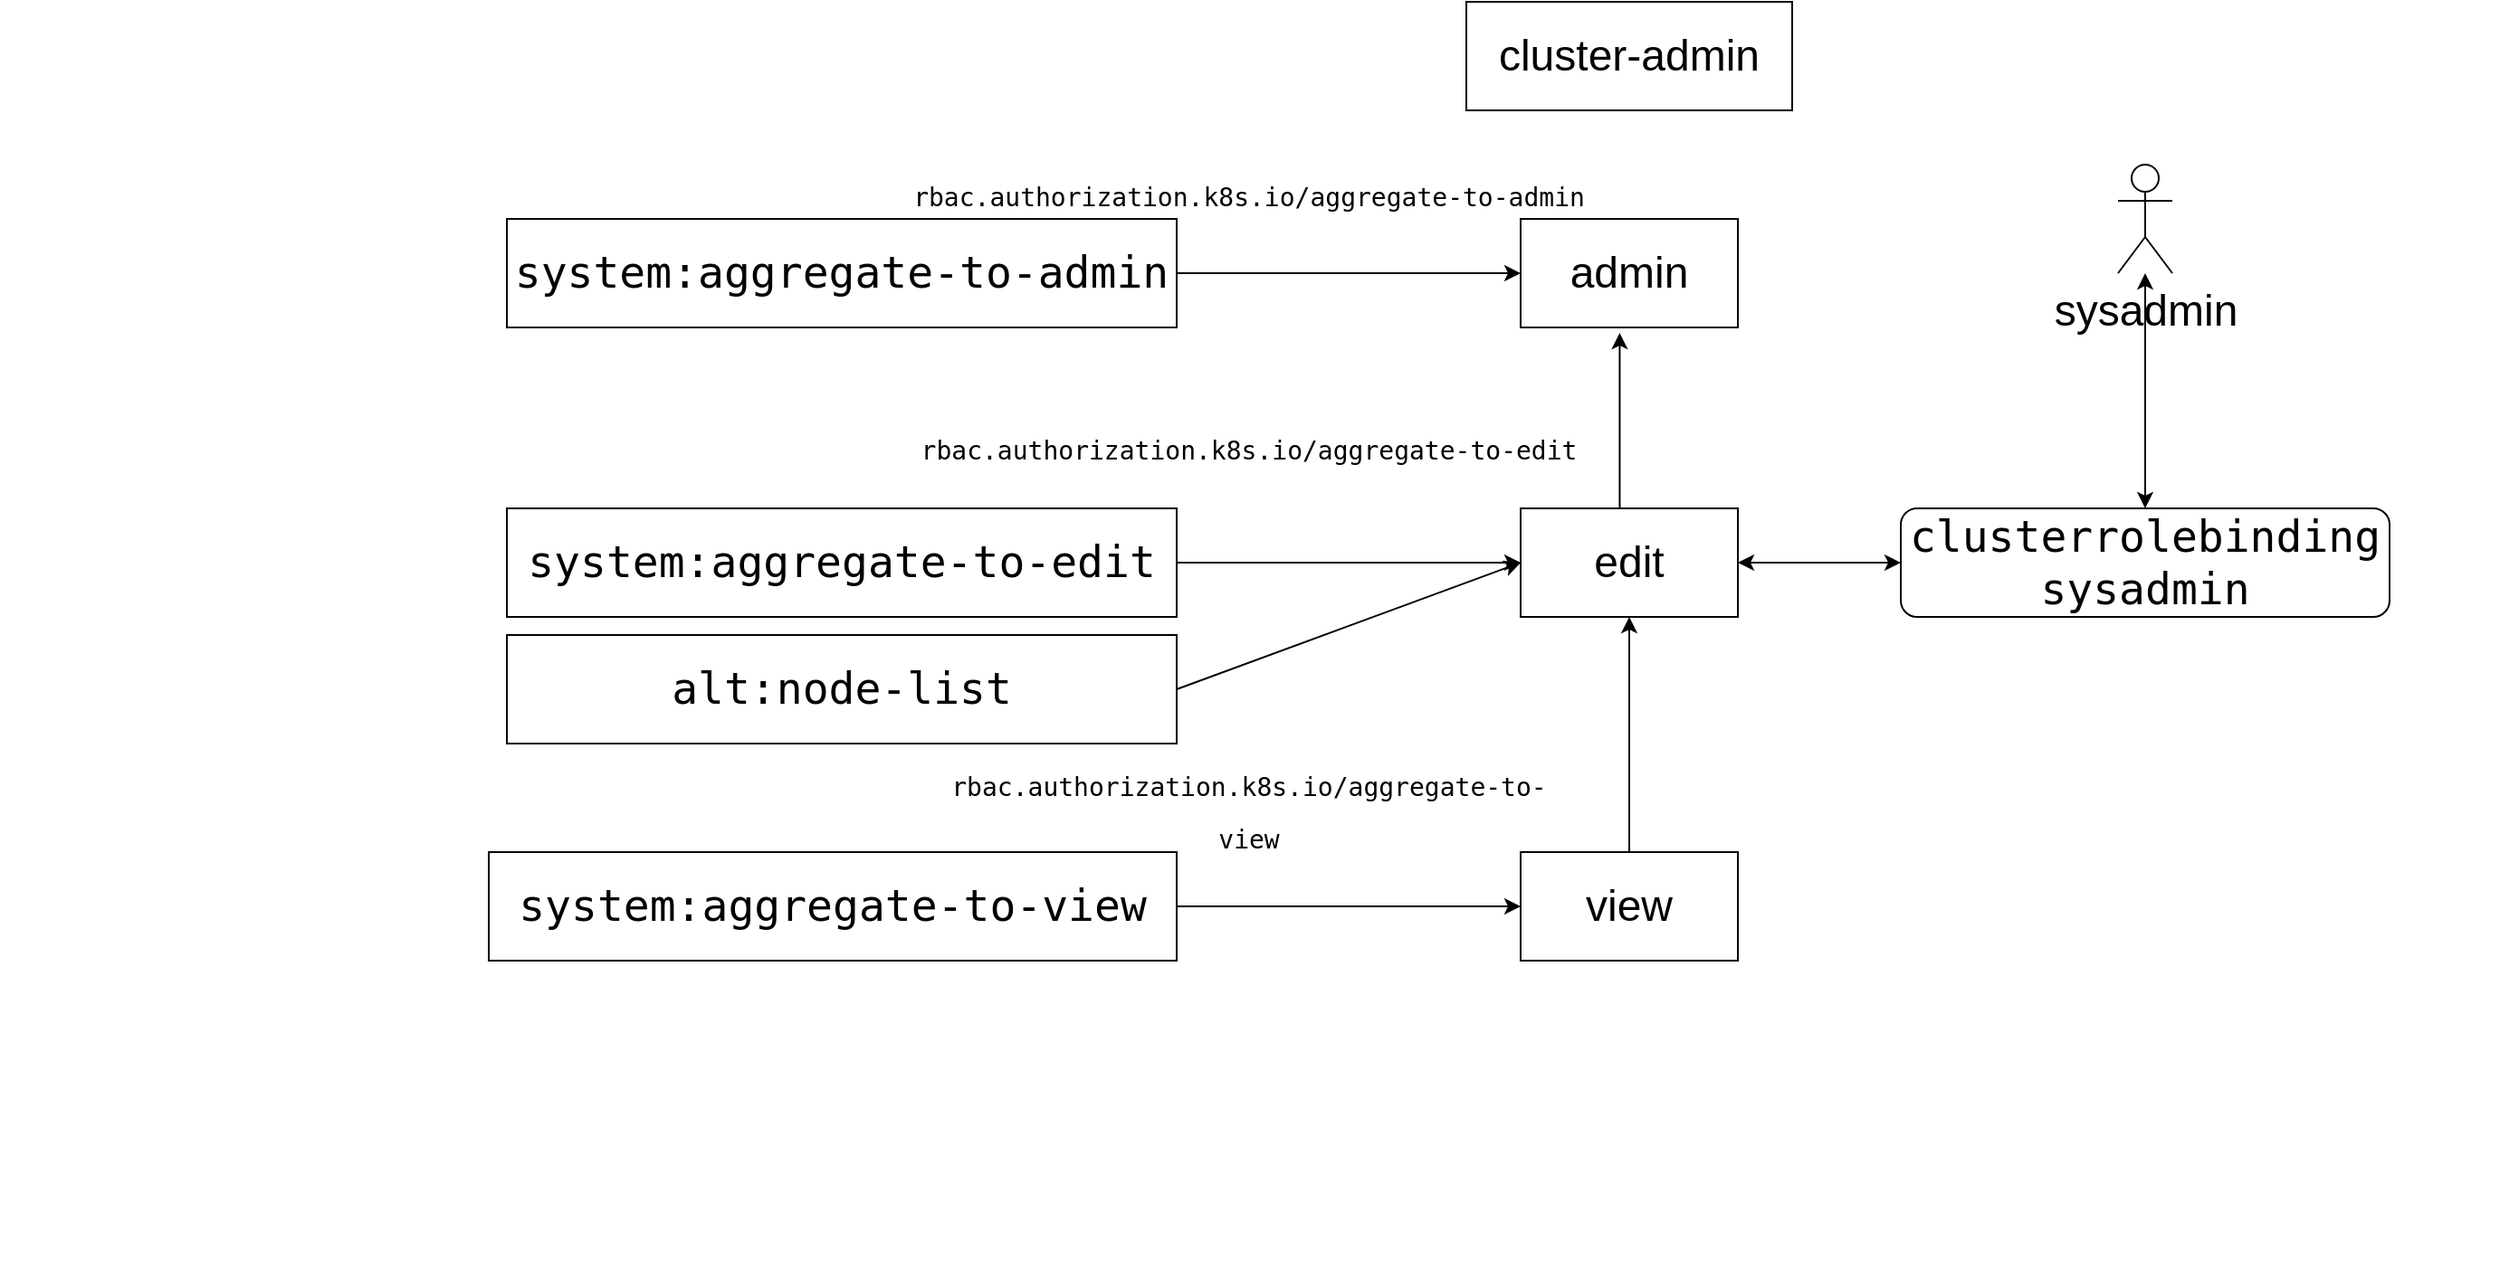<mxfile version="17.4.2" type="device"><diagram id="andRwtYV5xxB_tc-p50H" name="Страница 1"><mxGraphModel dx="1587" dy="1748" grid="1" gridSize="10" guides="1" tooltips="1" connect="1" arrows="1" fold="1" page="1" pageScale="1" pageWidth="827" pageHeight="1169" math="0" shadow="0"><root><mxCell id="0"/><mxCell id="1" parent="0"/><mxCell id="qvKpsMM6d-gJlqsplCvk-1" value="&lt;font style=&quot;font-size: 24px&quot;&gt;admin&lt;/font&gt;" style="rounded=0;whiteSpace=wrap;html=1;" parent="1" vertex="1"><mxGeometry x="30" y="100" width="120" height="60" as="geometry"/></mxCell><mxCell id="qvKpsMM6d-gJlqsplCvk-2" value="&lt;font style=&quot;font-size: 24px&quot;&gt;edit&lt;/font&gt;" style="rounded=0;whiteSpace=wrap;html=1;" parent="1" vertex="1"><mxGeometry x="30" y="260" width="120" height="60" as="geometry"/></mxCell><mxCell id="qvKpsMM6d-gJlqsplCvk-3" value="&lt;span style=&quot;font-family: monospace&quot;&gt;&lt;span style=&quot;background-color: rgb(255 , 255 , 255)&quot;&gt;&lt;font style=&quot;font-size: 24px&quot;&gt;system:aggregate-to-admin&lt;/font&gt;&lt;/span&gt;&lt;br&gt;&lt;/span&gt;" style="rounded=0;whiteSpace=wrap;html=1;" parent="1" vertex="1"><mxGeometry x="-530" y="100" width="370" height="60" as="geometry"/></mxCell><mxCell id="qvKpsMM6d-gJlqsplCvk-6" value="&lt;span style=&quot;font-family: monospace&quot;&gt;&lt;span style=&quot;background-color: rgb(255 , 255 , 255)&quot;&gt;&lt;font style=&quot;font-size: 24px&quot;&gt;system:aggregate-to-edit&lt;/font&gt;&lt;/span&gt;&lt;br&gt;&lt;/span&gt;" style="rounded=0;whiteSpace=wrap;html=1;" parent="1" vertex="1"><mxGeometry x="-530" y="260" width="370" height="60" as="geometry"/></mxCell><mxCell id="qvKpsMM6d-gJlqsplCvk-7" value="&lt;font style=&quot;font-size: 24px&quot;&gt;view&lt;/font&gt;" style="rounded=0;whiteSpace=wrap;html=1;" parent="1" vertex="1"><mxGeometry x="30" y="450" width="120" height="60" as="geometry"/></mxCell><mxCell id="qvKpsMM6d-gJlqsplCvk-8" value="&lt;span style=&quot;font-family: monospace&quot;&gt;&lt;br&gt;&lt;/span&gt;" style="text;whiteSpace=wrap;html=1;fontSize=24;" parent="1" vertex="1"><mxGeometry x="20" y="640" width="360" height="40" as="geometry"/></mxCell><mxCell id="qvKpsMM6d-gJlqsplCvk-11" value="&lt;span style=&quot;font-family: monospace ; font-size: 24px ; text-align: left ; background-color: rgb(255 , 255 , 255)&quot;&gt;system:aggregate-to-view&lt;/span&gt;&lt;span style=&quot;font-family: monospace&quot;&gt;&lt;br&gt;&lt;/span&gt;" style="rounded=0;whiteSpace=wrap;html=1;" parent="1" vertex="1"><mxGeometry x="-540" y="450" width="380" height="60" as="geometry"/></mxCell><mxCell id="qvKpsMM6d-gJlqsplCvk-13" value="&lt;span style=&quot;font-family: monospace&quot;&gt;&lt;span style=&quot;background-color: rgb(255 , 255 , 255)&quot;&gt;&lt;font style=&quot;font-size: 14px&quot;&gt;rbac.authorization.k8s.io/aggregate-to-edit&lt;/font&gt;&lt;/span&gt;&lt;br&gt;&lt;/span&gt;" style="text;html=1;strokeColor=none;fillColor=none;align=center;verticalAlign=middle;whiteSpace=wrap;rounded=0;fontSize=24;" parent="1" vertex="1"><mxGeometry x="-810" y="210" width="1380" height="30" as="geometry"/></mxCell><mxCell id="qvKpsMM6d-gJlqsplCvk-14" value="&lt;span style=&quot;font-family: monospace&quot;&gt;&lt;span style=&quot;background-color: rgb(255 , 255 , 255)&quot;&gt;&lt;font style=&quot;font-size: 14px&quot;&gt;rbac.authorization.k8s.io/aggregate-to-view&lt;/font&gt;&lt;/span&gt;&lt;br&gt;&lt;/span&gt;" style="text;html=1;strokeColor=none;fillColor=none;align=center;verticalAlign=middle;whiteSpace=wrap;rounded=0;fontSize=24;" parent="1" vertex="1"><mxGeometry x="-295" y="410" width="350" height="30" as="geometry"/></mxCell><mxCell id="qvKpsMM6d-gJlqsplCvk-15" value="&lt;span style=&quot;font-family: monospace&quot;&gt;&lt;span style=&quot;background-color: rgb(255 , 255 , 255)&quot;&gt;&lt;font style=&quot;font-size: 14px&quot;&gt;rbac.authorization.k8s.io/aggregate-to-admin&lt;/font&gt;&lt;/span&gt;&lt;br&gt;&lt;/span&gt;" style="text;html=1;strokeColor=none;fillColor=none;align=center;verticalAlign=middle;whiteSpace=wrap;rounded=0;fontSize=24;" parent="1" vertex="1"><mxGeometry x="-810" y="70" width="1380" height="30" as="geometry"/></mxCell><mxCell id="qvKpsMM6d-gJlqsplCvk-16" value="&lt;font style=&quot;font-size: 24px&quot;&gt;cluster-admin&lt;/font&gt;" style="rounded=0;whiteSpace=wrap;html=1;" parent="1" vertex="1"><mxGeometry y="-20" width="180" height="60" as="geometry"/></mxCell><mxCell id="y-RI48urrTiGBGcyaRWL-2" value="" style="endArrow=classic;html=1;rounded=0;exitX=1;exitY=0.5;exitDx=0;exitDy=0;entryX=0;entryY=0.5;entryDx=0;entryDy=0;" parent="1" source="qvKpsMM6d-gJlqsplCvk-3" target="qvKpsMM6d-gJlqsplCvk-1" edge="1"><mxGeometry width="50" height="50" relative="1" as="geometry"><mxPoint x="-40" y="260" as="sourcePoint"/><mxPoint x="10" y="210" as="targetPoint"/></mxGeometry></mxCell><mxCell id="y-RI48urrTiGBGcyaRWL-3" value="" style="endArrow=classic;html=1;rounded=0;exitX=1;exitY=0.5;exitDx=0;exitDy=0;entryX=0;entryY=0.5;entryDx=0;entryDy=0;" parent="1" source="qvKpsMM6d-gJlqsplCvk-6" target="qvKpsMM6d-gJlqsplCvk-2" edge="1"><mxGeometry width="50" height="50" relative="1" as="geometry"><mxPoint x="-40" y="260" as="sourcePoint"/><mxPoint x="10" y="210" as="targetPoint"/></mxGeometry></mxCell><mxCell id="y-RI48urrTiGBGcyaRWL-4" value="" style="endArrow=classic;html=1;rounded=0;entryX=0;entryY=0.5;entryDx=0;entryDy=0;exitX=1;exitY=0.5;exitDx=0;exitDy=0;" parent="1" source="qvKpsMM6d-gJlqsplCvk-11" target="qvKpsMM6d-gJlqsplCvk-7" edge="1"><mxGeometry width="50" height="50" relative="1" as="geometry"><mxPoint x="-30" y="340" as="sourcePoint"/><mxPoint x="20" y="290" as="targetPoint"/></mxGeometry></mxCell><mxCell id="y-RI48urrTiGBGcyaRWL-5" value="&lt;code&gt;&lt;font style=&quot;font-size: 24px&quot;&gt;alt:node-list&lt;/font&gt;&lt;/code&gt;&lt;span style=&quot;font-family: monospace&quot;&gt;&lt;br&gt;&lt;/span&gt;" style="rounded=0;whiteSpace=wrap;html=1;" parent="1" vertex="1"><mxGeometry x="-530" y="330" width="370" height="60" as="geometry"/></mxCell><mxCell id="y-RI48urrTiGBGcyaRWL-6" value="" style="endArrow=classic;html=1;rounded=0;fontSize=24;exitX=1;exitY=0.5;exitDx=0;exitDy=0;entryX=0;entryY=0.5;entryDx=0;entryDy=0;" parent="1" source="y-RI48urrTiGBGcyaRWL-5" target="qvKpsMM6d-gJlqsplCvk-2" edge="1"><mxGeometry width="50" height="50" relative="1" as="geometry"><mxPoint x="-30" y="340" as="sourcePoint"/><mxPoint x="20" y="290" as="targetPoint"/></mxGeometry></mxCell><mxCell id="y-RI48urrTiGBGcyaRWL-7" value="&lt;pre class=&quot;code-block&quot;&gt;&lt;code class=&quot;chroma language-text&quot;&gt;clusterrolebinding&lt;br/&gt;sysadmin&lt;/code&gt;&lt;/pre&gt;" style="rounded=1;whiteSpace=wrap;html=1;fontSize=24;" parent="1" vertex="1"><mxGeometry x="240" y="260" width="270" height="60" as="geometry"/></mxCell><mxCell id="y-RI48urrTiGBGcyaRWL-8" value="sysadmin" style="shape=umlActor;verticalLabelPosition=bottom;verticalAlign=top;html=1;outlineConnect=0;fontSize=24;" parent="1" vertex="1"><mxGeometry x="360" y="70" width="30" height="60" as="geometry"/></mxCell><mxCell id="y-RI48urrTiGBGcyaRWL-11" value="" style="endArrow=classic;startArrow=classic;html=1;rounded=0;fontSize=24;exitX=1;exitY=0.5;exitDx=0;exitDy=0;entryX=0;entryY=0.5;entryDx=0;entryDy=0;" parent="1" source="qvKpsMM6d-gJlqsplCvk-2" target="y-RI48urrTiGBGcyaRWL-7" edge="1"><mxGeometry width="50" height="50" relative="1" as="geometry"><mxPoint x="320" y="300" as="sourcePoint"/><mxPoint x="370" y="250" as="targetPoint"/></mxGeometry></mxCell><mxCell id="y-RI48urrTiGBGcyaRWL-12" value="" style="endArrow=classic;startArrow=classic;html=1;rounded=0;fontSize=24;exitX=0.5;exitY=0;exitDx=0;exitDy=0;" parent="1" source="y-RI48urrTiGBGcyaRWL-7" target="y-RI48urrTiGBGcyaRWL-8" edge="1"><mxGeometry width="50" height="50" relative="1" as="geometry"><mxPoint x="320" y="300" as="sourcePoint"/><mxPoint x="370" y="250" as="targetPoint"/></mxGeometry></mxCell><mxCell id="4z8TE9U2xWidAbJZeM5V-1" value="" style="endArrow=classic;html=1;rounded=0;entryX=0.456;entryY=1.051;entryDx=0;entryDy=0;entryPerimeter=0;exitX=0.456;exitY=0;exitDx=0;exitDy=0;exitPerimeter=0;" edge="1" parent="1" source="qvKpsMM6d-gJlqsplCvk-2" target="qvKpsMM6d-gJlqsplCvk-1"><mxGeometry width="50" height="50" relative="1" as="geometry"><mxPoint x="-70" y="280" as="sourcePoint"/><mxPoint x="-20" y="230" as="targetPoint"/></mxGeometry></mxCell><mxCell id="4z8TE9U2xWidAbJZeM5V-2" value="" style="endArrow=classic;html=1;rounded=0;exitX=0.5;exitY=0;exitDx=0;exitDy=0;" edge="1" parent="1" source="qvKpsMM6d-gJlqsplCvk-7" target="qvKpsMM6d-gJlqsplCvk-2"><mxGeometry width="50" height="50" relative="1" as="geometry"><mxPoint x="-70" y="280" as="sourcePoint"/><mxPoint x="-20" y="230" as="targetPoint"/></mxGeometry></mxCell></root></mxGraphModel></diagram></mxfile>